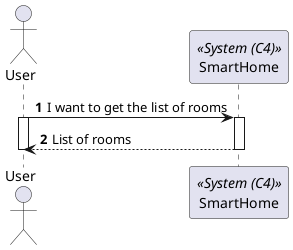 @startuml
'https://plantuml.com/sequence-diagram
!pragma layout smetana

autonumber

actor "User" as User
participant "SmartHome" as SH<<System (C4)>>

User -> SH : I want to get the list of rooms
activate SH
activate User

SH --> User : List of rooms
deactivate SH
deactivate User



@enduml